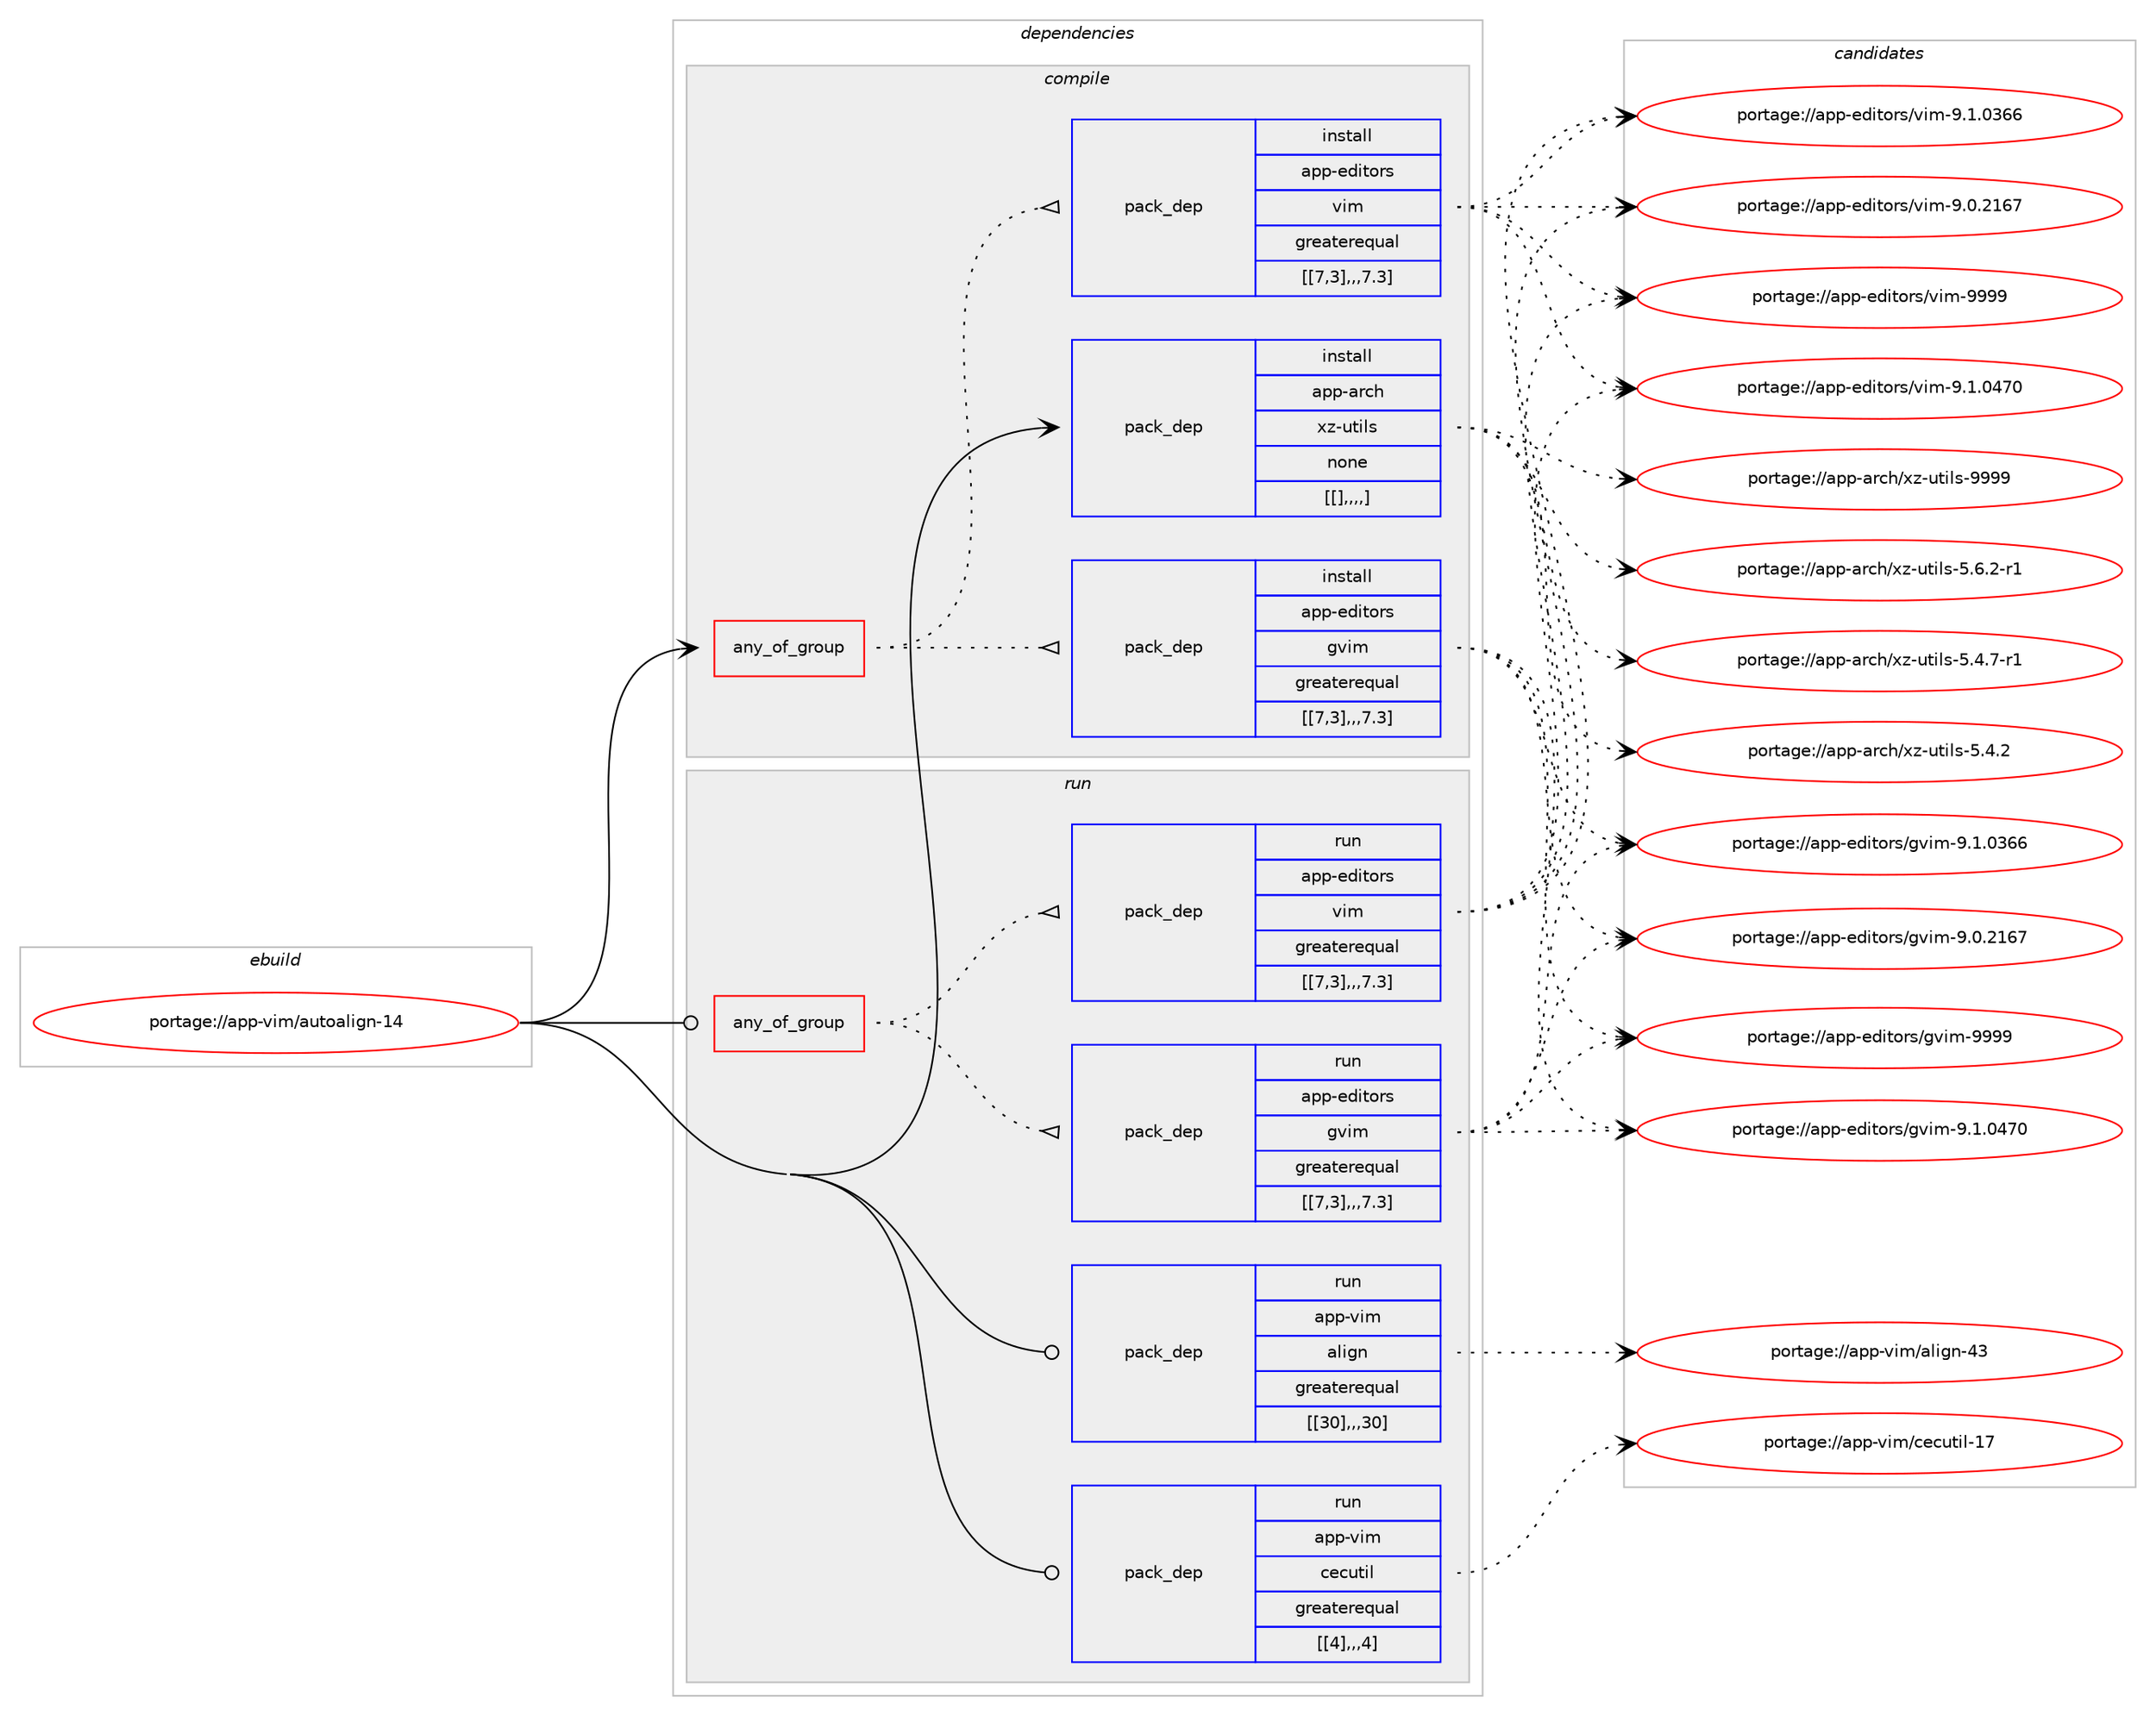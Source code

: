 digraph prolog {

# *************
# Graph options
# *************

newrank=true;
concentrate=true;
compound=true;
graph [rankdir=LR,fontname=Helvetica,fontsize=10,ranksep=1.5];#, ranksep=2.5, nodesep=0.2];
edge  [arrowhead=vee];
node  [fontname=Helvetica,fontsize=10];

# **********
# The ebuild
# **********

subgraph cluster_leftcol {
color=gray;
label=<<i>ebuild</i>>;
id [label="portage://app-vim/autoalign-14", color=red, width=4, href="../app-vim/autoalign-14.svg"];
}

# ****************
# The dependencies
# ****************

subgraph cluster_midcol {
color=gray;
label=<<i>dependencies</i>>;
subgraph cluster_compile {
fillcolor="#eeeeee";
style=filled;
label=<<i>compile</i>>;
subgraph any471 {
dependency61125 [label=<<TABLE BORDER="0" CELLBORDER="1" CELLSPACING="0" CELLPADDING="4"><TR><TD CELLPADDING="10">any_of_group</TD></TR></TABLE>>, shape=none, color=red];subgraph pack44105 {
dependency61126 [label=<<TABLE BORDER="0" CELLBORDER="1" CELLSPACING="0" CELLPADDING="4" WIDTH="220"><TR><TD ROWSPAN="6" CELLPADDING="30">pack_dep</TD></TR><TR><TD WIDTH="110">install</TD></TR><TR><TD>app-editors</TD></TR><TR><TD>vim</TD></TR><TR><TD>greaterequal</TD></TR><TR><TD>[[7,3],,,7.3]</TD></TR></TABLE>>, shape=none, color=blue];
}
dependency61125:e -> dependency61126:w [weight=20,style="dotted",arrowhead="oinv"];
subgraph pack44106 {
dependency61127 [label=<<TABLE BORDER="0" CELLBORDER="1" CELLSPACING="0" CELLPADDING="4" WIDTH="220"><TR><TD ROWSPAN="6" CELLPADDING="30">pack_dep</TD></TR><TR><TD WIDTH="110">install</TD></TR><TR><TD>app-editors</TD></TR><TR><TD>gvim</TD></TR><TR><TD>greaterequal</TD></TR><TR><TD>[[7,3],,,7.3]</TD></TR></TABLE>>, shape=none, color=blue];
}
dependency61125:e -> dependency61127:w [weight=20,style="dotted",arrowhead="oinv"];
}
id:e -> dependency61125:w [weight=20,style="solid",arrowhead="vee"];
subgraph pack44107 {
dependency61128 [label=<<TABLE BORDER="0" CELLBORDER="1" CELLSPACING="0" CELLPADDING="4" WIDTH="220"><TR><TD ROWSPAN="6" CELLPADDING="30">pack_dep</TD></TR><TR><TD WIDTH="110">install</TD></TR><TR><TD>app-arch</TD></TR><TR><TD>xz-utils</TD></TR><TR><TD>none</TD></TR><TR><TD>[[],,,,]</TD></TR></TABLE>>, shape=none, color=blue];
}
id:e -> dependency61128:w [weight=20,style="solid",arrowhead="vee"];
}
subgraph cluster_compileandrun {
fillcolor="#eeeeee";
style=filled;
label=<<i>compile and run</i>>;
}
subgraph cluster_run {
fillcolor="#eeeeee";
style=filled;
label=<<i>run</i>>;
subgraph any472 {
dependency61129 [label=<<TABLE BORDER="0" CELLBORDER="1" CELLSPACING="0" CELLPADDING="4"><TR><TD CELLPADDING="10">any_of_group</TD></TR></TABLE>>, shape=none, color=red];subgraph pack44108 {
dependency61130 [label=<<TABLE BORDER="0" CELLBORDER="1" CELLSPACING="0" CELLPADDING="4" WIDTH="220"><TR><TD ROWSPAN="6" CELLPADDING="30">pack_dep</TD></TR><TR><TD WIDTH="110">run</TD></TR><TR><TD>app-editors</TD></TR><TR><TD>vim</TD></TR><TR><TD>greaterequal</TD></TR><TR><TD>[[7,3],,,7.3]</TD></TR></TABLE>>, shape=none, color=blue];
}
dependency61129:e -> dependency61130:w [weight=20,style="dotted",arrowhead="oinv"];
subgraph pack44109 {
dependency61131 [label=<<TABLE BORDER="0" CELLBORDER="1" CELLSPACING="0" CELLPADDING="4" WIDTH="220"><TR><TD ROWSPAN="6" CELLPADDING="30">pack_dep</TD></TR><TR><TD WIDTH="110">run</TD></TR><TR><TD>app-editors</TD></TR><TR><TD>gvim</TD></TR><TR><TD>greaterequal</TD></TR><TR><TD>[[7,3],,,7.3]</TD></TR></TABLE>>, shape=none, color=blue];
}
dependency61129:e -> dependency61131:w [weight=20,style="dotted",arrowhead="oinv"];
}
id:e -> dependency61129:w [weight=20,style="solid",arrowhead="odot"];
subgraph pack44110 {
dependency61132 [label=<<TABLE BORDER="0" CELLBORDER="1" CELLSPACING="0" CELLPADDING="4" WIDTH="220"><TR><TD ROWSPAN="6" CELLPADDING="30">pack_dep</TD></TR><TR><TD WIDTH="110">run</TD></TR><TR><TD>app-vim</TD></TR><TR><TD>align</TD></TR><TR><TD>greaterequal</TD></TR><TR><TD>[[30],,,30]</TD></TR></TABLE>>, shape=none, color=blue];
}
id:e -> dependency61132:w [weight=20,style="solid",arrowhead="odot"];
subgraph pack44111 {
dependency61133 [label=<<TABLE BORDER="0" CELLBORDER="1" CELLSPACING="0" CELLPADDING="4" WIDTH="220"><TR><TD ROWSPAN="6" CELLPADDING="30">pack_dep</TD></TR><TR><TD WIDTH="110">run</TD></TR><TR><TD>app-vim</TD></TR><TR><TD>cecutil</TD></TR><TR><TD>greaterequal</TD></TR><TR><TD>[[4],,,4]</TD></TR></TABLE>>, shape=none, color=blue];
}
id:e -> dependency61133:w [weight=20,style="solid",arrowhead="odot"];
}
}

# **************
# The candidates
# **************

subgraph cluster_choices {
rank=same;
color=gray;
label=<<i>candidates</i>>;

subgraph choice44105 {
color=black;
nodesep=1;
choice9711211245101100105116111114115471181051094557575757 [label="portage://app-editors/vim-9999", color=red, width=4,href="../app-editors/vim-9999.svg"];
choice971121124510110010511611111411547118105109455746494648525548 [label="portage://app-editors/vim-9.1.0470", color=red, width=4,href="../app-editors/vim-9.1.0470.svg"];
choice971121124510110010511611111411547118105109455746494648515454 [label="portage://app-editors/vim-9.1.0366", color=red, width=4,href="../app-editors/vim-9.1.0366.svg"];
choice971121124510110010511611111411547118105109455746484650495455 [label="portage://app-editors/vim-9.0.2167", color=red, width=4,href="../app-editors/vim-9.0.2167.svg"];
dependency61126:e -> choice9711211245101100105116111114115471181051094557575757:w [style=dotted,weight="100"];
dependency61126:e -> choice971121124510110010511611111411547118105109455746494648525548:w [style=dotted,weight="100"];
dependency61126:e -> choice971121124510110010511611111411547118105109455746494648515454:w [style=dotted,weight="100"];
dependency61126:e -> choice971121124510110010511611111411547118105109455746484650495455:w [style=dotted,weight="100"];
}
subgraph choice44106 {
color=black;
nodesep=1;
choice9711211245101100105116111114115471031181051094557575757 [label="portage://app-editors/gvim-9999", color=red, width=4,href="../app-editors/gvim-9999.svg"];
choice971121124510110010511611111411547103118105109455746494648525548 [label="portage://app-editors/gvim-9.1.0470", color=red, width=4,href="../app-editors/gvim-9.1.0470.svg"];
choice971121124510110010511611111411547103118105109455746494648515454 [label="portage://app-editors/gvim-9.1.0366", color=red, width=4,href="../app-editors/gvim-9.1.0366.svg"];
choice971121124510110010511611111411547103118105109455746484650495455 [label="portage://app-editors/gvim-9.0.2167", color=red, width=4,href="../app-editors/gvim-9.0.2167.svg"];
dependency61127:e -> choice9711211245101100105116111114115471031181051094557575757:w [style=dotted,weight="100"];
dependency61127:e -> choice971121124510110010511611111411547103118105109455746494648525548:w [style=dotted,weight="100"];
dependency61127:e -> choice971121124510110010511611111411547103118105109455746494648515454:w [style=dotted,weight="100"];
dependency61127:e -> choice971121124510110010511611111411547103118105109455746484650495455:w [style=dotted,weight="100"];
}
subgraph choice44107 {
color=black;
nodesep=1;
choice9711211245971149910447120122451171161051081154557575757 [label="portage://app-arch/xz-utils-9999", color=red, width=4,href="../app-arch/xz-utils-9999.svg"];
choice9711211245971149910447120122451171161051081154553465446504511449 [label="portage://app-arch/xz-utils-5.6.2-r1", color=red, width=4,href="../app-arch/xz-utils-5.6.2-r1.svg"];
choice9711211245971149910447120122451171161051081154553465246554511449 [label="portage://app-arch/xz-utils-5.4.7-r1", color=red, width=4,href="../app-arch/xz-utils-5.4.7-r1.svg"];
choice971121124597114991044712012245117116105108115455346524650 [label="portage://app-arch/xz-utils-5.4.2", color=red, width=4,href="../app-arch/xz-utils-5.4.2.svg"];
dependency61128:e -> choice9711211245971149910447120122451171161051081154557575757:w [style=dotted,weight="100"];
dependency61128:e -> choice9711211245971149910447120122451171161051081154553465446504511449:w [style=dotted,weight="100"];
dependency61128:e -> choice9711211245971149910447120122451171161051081154553465246554511449:w [style=dotted,weight="100"];
dependency61128:e -> choice971121124597114991044712012245117116105108115455346524650:w [style=dotted,weight="100"];
}
subgraph choice44108 {
color=black;
nodesep=1;
choice9711211245101100105116111114115471181051094557575757 [label="portage://app-editors/vim-9999", color=red, width=4,href="../app-editors/vim-9999.svg"];
choice971121124510110010511611111411547118105109455746494648525548 [label="portage://app-editors/vim-9.1.0470", color=red, width=4,href="../app-editors/vim-9.1.0470.svg"];
choice971121124510110010511611111411547118105109455746494648515454 [label="portage://app-editors/vim-9.1.0366", color=red, width=4,href="../app-editors/vim-9.1.0366.svg"];
choice971121124510110010511611111411547118105109455746484650495455 [label="portage://app-editors/vim-9.0.2167", color=red, width=4,href="../app-editors/vim-9.0.2167.svg"];
dependency61130:e -> choice9711211245101100105116111114115471181051094557575757:w [style=dotted,weight="100"];
dependency61130:e -> choice971121124510110010511611111411547118105109455746494648525548:w [style=dotted,weight="100"];
dependency61130:e -> choice971121124510110010511611111411547118105109455746494648515454:w [style=dotted,weight="100"];
dependency61130:e -> choice971121124510110010511611111411547118105109455746484650495455:w [style=dotted,weight="100"];
}
subgraph choice44109 {
color=black;
nodesep=1;
choice9711211245101100105116111114115471031181051094557575757 [label="portage://app-editors/gvim-9999", color=red, width=4,href="../app-editors/gvim-9999.svg"];
choice971121124510110010511611111411547103118105109455746494648525548 [label="portage://app-editors/gvim-9.1.0470", color=red, width=4,href="../app-editors/gvim-9.1.0470.svg"];
choice971121124510110010511611111411547103118105109455746494648515454 [label="portage://app-editors/gvim-9.1.0366", color=red, width=4,href="../app-editors/gvim-9.1.0366.svg"];
choice971121124510110010511611111411547103118105109455746484650495455 [label="portage://app-editors/gvim-9.0.2167", color=red, width=4,href="../app-editors/gvim-9.0.2167.svg"];
dependency61131:e -> choice9711211245101100105116111114115471031181051094557575757:w [style=dotted,weight="100"];
dependency61131:e -> choice971121124510110010511611111411547103118105109455746494648525548:w [style=dotted,weight="100"];
dependency61131:e -> choice971121124510110010511611111411547103118105109455746494648515454:w [style=dotted,weight="100"];
dependency61131:e -> choice971121124510110010511611111411547103118105109455746484650495455:w [style=dotted,weight="100"];
}
subgraph choice44110 {
color=black;
nodesep=1;
choice97112112451181051094797108105103110455251 [label="portage://app-vim/align-43", color=red, width=4,href="../app-vim/align-43.svg"];
dependency61132:e -> choice97112112451181051094797108105103110455251:w [style=dotted,weight="100"];
}
subgraph choice44111 {
color=black;
nodesep=1;
choice9711211245118105109479910199117116105108454955 [label="portage://app-vim/cecutil-17", color=red, width=4,href="../app-vim/cecutil-17.svg"];
dependency61133:e -> choice9711211245118105109479910199117116105108454955:w [style=dotted,weight="100"];
}
}

}
